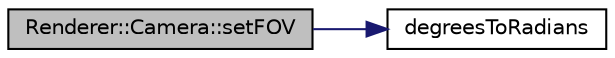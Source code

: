digraph "Renderer::Camera::setFOV"
{
  edge [fontname="Helvetica",fontsize="10",labelfontname="Helvetica",labelfontsize="10"];
  node [fontname="Helvetica",fontsize="10",shape=record];
  rankdir="LR";
  Node1 [label="Renderer::Camera::setFOV",height=0.2,width=0.4,color="black", fillcolor="grey75", style="filled", fontcolor="black"];
  Node1 -> Node2 [color="midnightblue",fontsize="10",style="solid",fontname="Helvetica"];
  Node2 [label="degreesToRadians",height=0.2,width=0.4,color="black", fillcolor="white", style="filled",URL="$tracemath_8cpp.html#ac4bb74681e6f160a17183e2295e6ffcf",tooltip="degreesToRadians "];
}
